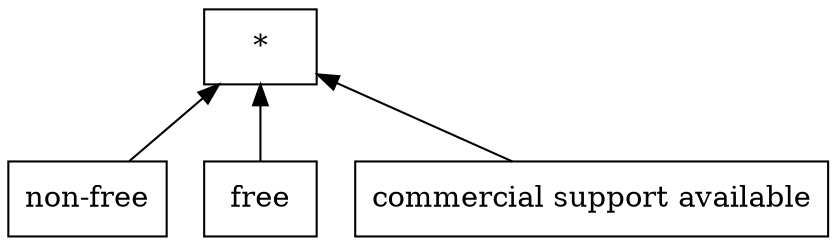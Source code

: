 digraph G { 
 rankdir=BT;
 subgraph ba { 
1 [shape=record,label="{non-free}"];
2 [shape=record,label="{free}"];
3 [shape=record,label="{commercial support available}"];
4 [shape=record,label="{*}"];
1 -> 4
2 -> 4
3 -> 4
}}